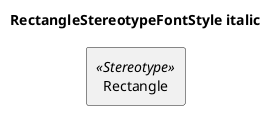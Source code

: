 @startuml
'!include ../../../plantuml-styles/plantuml-ae-skinparam-ex.iuml

skinparam RectangleStereotypeFontStyle italic

title RectangleStereotypeFontStyle italic

rectangle Rectangle <<Stereotype>>
@enduml